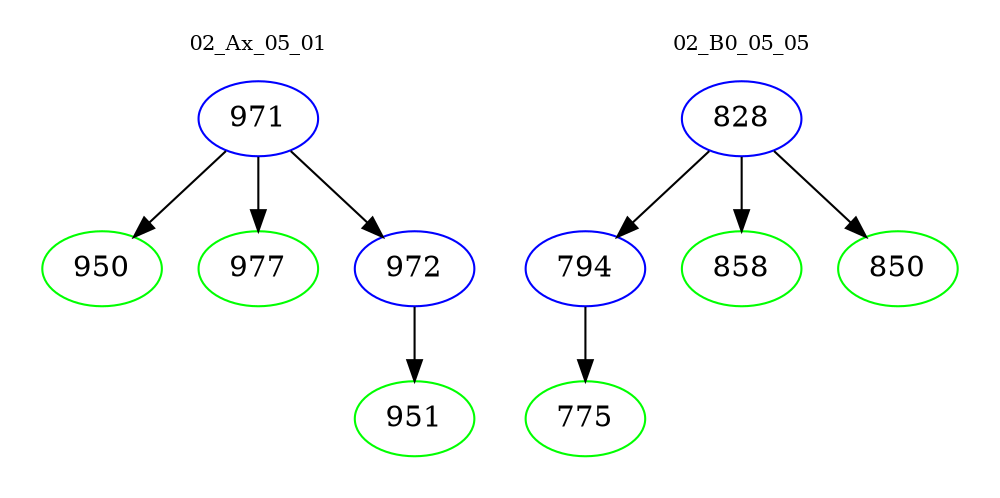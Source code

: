 digraph{
subgraph cluster_0 {
color = white
label = "02_Ax_05_01";
fontsize=10;
T0_971 [label="971", color="blue"]
T0_971 -> T0_950 [color="black"]
T0_950 [label="950", color="green"]
T0_971 -> T0_977 [color="black"]
T0_977 [label="977", color="green"]
T0_971 -> T0_972 [color="black"]
T0_972 [label="972", color="blue"]
T0_972 -> T0_951 [color="black"]
T0_951 [label="951", color="green"]
}
subgraph cluster_1 {
color = white
label = "02_B0_05_05";
fontsize=10;
T1_828 [label="828", color="blue"]
T1_828 -> T1_794 [color="black"]
T1_794 [label="794", color="blue"]
T1_794 -> T1_775 [color="black"]
T1_775 [label="775", color="green"]
T1_828 -> T1_858 [color="black"]
T1_858 [label="858", color="green"]
T1_828 -> T1_850 [color="black"]
T1_850 [label="850", color="green"]
}
}
